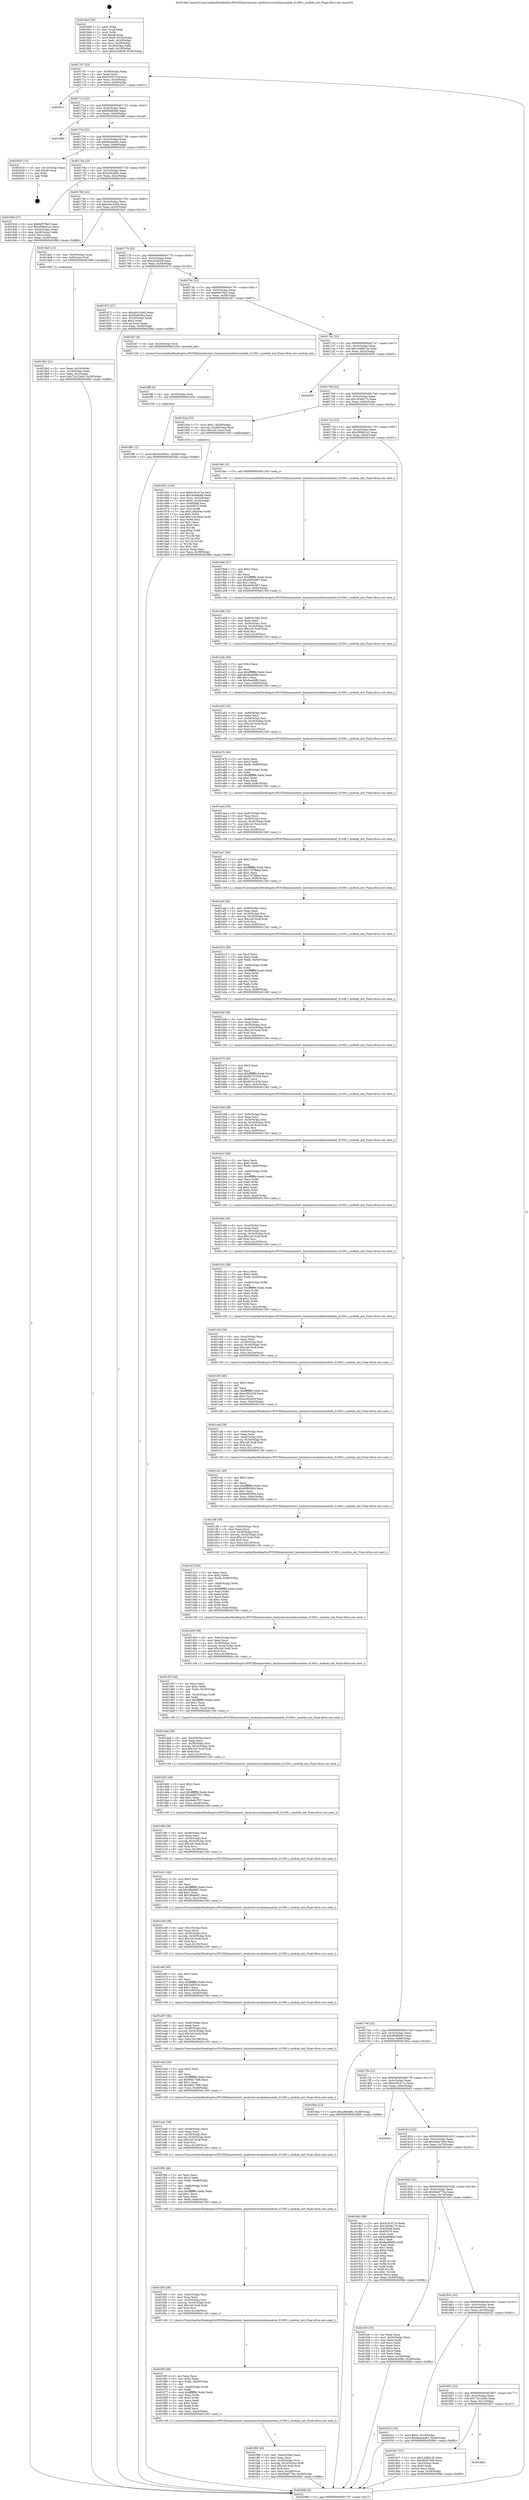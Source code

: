 digraph "0x4016e0" {
  label = "0x4016e0 (/mnt/c/Users/mathe/Desktop/tcc/POCII/binaries/extr_hashcatsrcmodulesmodule_01300.c_module_init_Final-ollvm.out::main(0))"
  labelloc = "t"
  node[shape=record]

  Entry [label="",width=0.3,height=0.3,shape=circle,fillcolor=black,style=filled]
  "0x401707" [label="{
     0x401707 [23]\l
     | [instrs]\l
     &nbsp;&nbsp;0x401707 \<+3\>: mov -0x38(%rbp),%eax\l
     &nbsp;&nbsp;0x40170a \<+2\>: mov %eax,%ecx\l
     &nbsp;&nbsp;0x40170c \<+6\>: sub $0x81651152,%ecx\l
     &nbsp;&nbsp;0x401712 \<+3\>: mov %eax,-0x3c(%rbp)\l
     &nbsp;&nbsp;0x401715 \<+3\>: mov %ecx,-0x40(%rbp)\l
     &nbsp;&nbsp;0x401718 \<+6\>: je 0000000000402011 \<main+0x931\>\l
  }"]
  "0x402011" [label="{
     0x402011\l
  }", style=dashed]
  "0x40171e" [label="{
     0x40171e [22]\l
     | [instrs]\l
     &nbsp;&nbsp;0x40171e \<+5\>: jmp 0000000000401723 \<main+0x43\>\l
     &nbsp;&nbsp;0x401723 \<+3\>: mov -0x3c(%rbp),%eax\l
     &nbsp;&nbsp;0x401726 \<+5\>: sub $0x85e8cfba,%eax\l
     &nbsp;&nbsp;0x40172b \<+3\>: mov %eax,-0x44(%rbp)\l
     &nbsp;&nbsp;0x40172e \<+6\>: je 000000000040188d \<main+0x1ad\>\l
  }"]
  Exit [label="",width=0.3,height=0.3,shape=circle,fillcolor=black,style=filled,peripheries=2]
  "0x40188d" [label="{
     0x40188d\l
  }", style=dashed]
  "0x401734" [label="{
     0x401734 [22]\l
     | [instrs]\l
     &nbsp;&nbsp;0x401734 \<+5\>: jmp 0000000000401739 \<main+0x59\>\l
     &nbsp;&nbsp;0x401739 \<+3\>: mov -0x3c(%rbp),%eax\l
     &nbsp;&nbsp;0x40173c \<+5\>: sub $0x8ebada63,%eax\l
     &nbsp;&nbsp;0x401741 \<+3\>: mov %eax,-0x48(%rbp)\l
     &nbsp;&nbsp;0x401744 \<+6\>: je 0000000000402035 \<main+0x955\>\l
  }"]
  "0x401ff9" [label="{
     0x401ff9 [12]\l
     | [instrs]\l
     &nbsp;&nbsp;0x401ff9 \<+7\>: movl $0x5ee9581c,-0x38(%rbp)\l
     &nbsp;&nbsp;0x402000 \<+5\>: jmp 000000000040206b \<main+0x98b\>\l
  }"]
  "0x402035" [label="{
     0x402035 [13]\l
     | [instrs]\l
     &nbsp;&nbsp;0x402035 \<+3\>: mov -0x14(%rbp),%eax\l
     &nbsp;&nbsp;0x402038 \<+7\>: add $0xe8,%rsp\l
     &nbsp;&nbsp;0x40203f \<+1\>: pop %rbx\l
     &nbsp;&nbsp;0x402040 \<+1\>: pop %rbp\l
     &nbsp;&nbsp;0x402041 \<+1\>: ret\l
  }"]
  "0x40174a" [label="{
     0x40174a [22]\l
     | [instrs]\l
     &nbsp;&nbsp;0x40174a \<+5\>: jmp 000000000040174f \<main+0x6f\>\l
     &nbsp;&nbsp;0x40174f \<+3\>: mov -0x3c(%rbp),%eax\l
     &nbsp;&nbsp;0x401752 \<+5\>: sub $0xa3fcdd9c,%eax\l
     &nbsp;&nbsp;0x401757 \<+3\>: mov %eax,-0x4c(%rbp)\l
     &nbsp;&nbsp;0x40175a \<+6\>: je 00000000004019c6 \<main+0x2e6\>\l
  }"]
  "0x401ff0" [label="{
     0x401ff0 [9]\l
     | [instrs]\l
     &nbsp;&nbsp;0x401ff0 \<+4\>: mov -0x30(%rbp),%rdi\l
     &nbsp;&nbsp;0x401ff4 \<+5\>: call 0000000000401030 \<free@plt\>\l
     | [calls]\l
     &nbsp;&nbsp;0x401030 \{1\} (unknown)\l
  }"]
  "0x4019c6" [label="{
     0x4019c6 [27]\l
     | [instrs]\l
     &nbsp;&nbsp;0x4019c6 \<+5\>: mov $0xfef579a5,%eax\l
     &nbsp;&nbsp;0x4019cb \<+5\>: mov $0x296b61e2,%ecx\l
     &nbsp;&nbsp;0x4019d0 \<+3\>: mov -0x34(%rbp),%edx\l
     &nbsp;&nbsp;0x4019d3 \<+3\>: cmp -0x28(%rbp),%edx\l
     &nbsp;&nbsp;0x4019d6 \<+3\>: cmovl %ecx,%eax\l
     &nbsp;&nbsp;0x4019d9 \<+3\>: mov %eax,-0x38(%rbp)\l
     &nbsp;&nbsp;0x4019dc \<+5\>: jmp 000000000040206b \<main+0x98b\>\l
  }"]
  "0x401760" [label="{
     0x401760 [22]\l
     | [instrs]\l
     &nbsp;&nbsp;0x401760 \<+5\>: jmp 0000000000401765 \<main+0x85\>\l
     &nbsp;&nbsp;0x401765 \<+3\>: mov -0x3c(%rbp),%eax\l
     &nbsp;&nbsp;0x401768 \<+5\>: sub $0xcd41044d,%eax\l
     &nbsp;&nbsp;0x40176d \<+3\>: mov %eax,-0x50(%rbp)\l
     &nbsp;&nbsp;0x401770 \<+6\>: je 00000000004018a5 \<main+0x1c5\>\l
  }"]
  "0x401f99" [label="{
     0x401f99 [45]\l
     | [instrs]\l
     &nbsp;&nbsp;0x401f99 \<+6\>: mov -0xe4(%rbp),%ecx\l
     &nbsp;&nbsp;0x401f9f \<+3\>: imul %eax,%ecx\l
     &nbsp;&nbsp;0x401fa2 \<+4\>: mov -0x30(%rbp),%rsi\l
     &nbsp;&nbsp;0x401fa6 \<+4\>: movslq -0x34(%rbp),%rdi\l
     &nbsp;&nbsp;0x401faa \<+7\>: imul $0x1e0,%rdi,%rdi\l
     &nbsp;&nbsp;0x401fb1 \<+3\>: add %rdi,%rsi\l
     &nbsp;&nbsp;0x401fb4 \<+6\>: mov %ecx,0x1d8(%rsi)\l
     &nbsp;&nbsp;0x401fba \<+7\>: movl $0x59a6774a,-0x38(%rbp)\l
     &nbsp;&nbsp;0x401fc1 \<+5\>: jmp 000000000040206b \<main+0x98b\>\l
  }"]
  "0x4018a5" [label="{
     0x4018a5 [13]\l
     | [instrs]\l
     &nbsp;&nbsp;0x4018a5 \<+4\>: mov -0x20(%rbp),%rax\l
     &nbsp;&nbsp;0x4018a9 \<+4\>: mov 0x8(%rax),%rdi\l
     &nbsp;&nbsp;0x4018ad \<+5\>: call 0000000000401060 \<atoi@plt\>\l
     | [calls]\l
     &nbsp;&nbsp;0x401060 \{1\} (unknown)\l
  }"]
  "0x401776" [label="{
     0x401776 [22]\l
     | [instrs]\l
     &nbsp;&nbsp;0x401776 \<+5\>: jmp 000000000040177b \<main+0x9b\>\l
     &nbsp;&nbsp;0x40177b \<+3\>: mov -0x3c(%rbp),%eax\l
     &nbsp;&nbsp;0x40177e \<+5\>: sub $0xcf1b833f,%eax\l
     &nbsp;&nbsp;0x401783 \<+3\>: mov %eax,-0x54(%rbp)\l
     &nbsp;&nbsp;0x401786 \<+6\>: je 0000000000401872 \<main+0x192\>\l
  }"]
  "0x401f5f" [label="{
     0x401f5f [58]\l
     | [instrs]\l
     &nbsp;&nbsp;0x401f5f \<+2\>: xor %ecx,%ecx\l
     &nbsp;&nbsp;0x401f61 \<+5\>: mov $0x2,%edx\l
     &nbsp;&nbsp;0x401f66 \<+6\>: mov %edx,-0xe0(%rbp)\l
     &nbsp;&nbsp;0x401f6c \<+1\>: cltd\l
     &nbsp;&nbsp;0x401f6d \<+7\>: mov -0xe0(%rbp),%r8d\l
     &nbsp;&nbsp;0x401f74 \<+3\>: idiv %r8d\l
     &nbsp;&nbsp;0x401f77 \<+6\>: imul $0xfffffffe,%edx,%edx\l
     &nbsp;&nbsp;0x401f7d \<+3\>: mov %ecx,%r9d\l
     &nbsp;&nbsp;0x401f80 \<+3\>: sub %edx,%r9d\l
     &nbsp;&nbsp;0x401f83 \<+2\>: mov %ecx,%edx\l
     &nbsp;&nbsp;0x401f85 \<+3\>: sub $0x1,%edx\l
     &nbsp;&nbsp;0x401f88 \<+3\>: add %edx,%r9d\l
     &nbsp;&nbsp;0x401f8b \<+3\>: sub %r9d,%ecx\l
     &nbsp;&nbsp;0x401f8e \<+6\>: mov %ecx,-0xe4(%rbp)\l
     &nbsp;&nbsp;0x401f94 \<+5\>: call 0000000000401160 \<next_i\>\l
     | [calls]\l
     &nbsp;&nbsp;0x401160 \{1\} (/mnt/c/Users/mathe/Desktop/tcc/POCII/binaries/extr_hashcatsrcmodulesmodule_01300.c_module_init_Final-ollvm.out::next_i)\l
  }"]
  "0x401872" [label="{
     0x401872 [27]\l
     | [instrs]\l
     &nbsp;&nbsp;0x401872 \<+5\>: mov $0xcd41044d,%eax\l
     &nbsp;&nbsp;0x401877 \<+5\>: mov $0x85e8cfba,%ecx\l
     &nbsp;&nbsp;0x40187c \<+3\>: mov -0x10(%rbp),%edx\l
     &nbsp;&nbsp;0x40187f \<+3\>: cmp $0x2,%edx\l
     &nbsp;&nbsp;0x401882 \<+3\>: cmovne %ecx,%eax\l
     &nbsp;&nbsp;0x401885 \<+3\>: mov %eax,-0x38(%rbp)\l
     &nbsp;&nbsp;0x401888 \<+5\>: jmp 000000000040206b \<main+0x98b\>\l
  }"]
  "0x40178c" [label="{
     0x40178c [22]\l
     | [instrs]\l
     &nbsp;&nbsp;0x40178c \<+5\>: jmp 0000000000401791 \<main+0xb1\>\l
     &nbsp;&nbsp;0x401791 \<+3\>: mov -0x3c(%rbp),%eax\l
     &nbsp;&nbsp;0x401794 \<+5\>: sub $0xfef579a5,%eax\l
     &nbsp;&nbsp;0x401799 \<+3\>: mov %eax,-0x58(%rbp)\l
     &nbsp;&nbsp;0x40179c \<+6\>: je 0000000000401fe7 \<main+0x907\>\l
  }"]
  "0x40206b" [label="{
     0x40206b [5]\l
     | [instrs]\l
     &nbsp;&nbsp;0x40206b \<+5\>: jmp 0000000000401707 \<main+0x27\>\l
  }"]
  "0x4016e0" [label="{
     0x4016e0 [39]\l
     | [instrs]\l
     &nbsp;&nbsp;0x4016e0 \<+1\>: push %rbp\l
     &nbsp;&nbsp;0x4016e1 \<+3\>: mov %rsp,%rbp\l
     &nbsp;&nbsp;0x4016e4 \<+1\>: push %rbx\l
     &nbsp;&nbsp;0x4016e5 \<+7\>: sub $0xe8,%rsp\l
     &nbsp;&nbsp;0x4016ec \<+7\>: movl $0x0,-0x14(%rbp)\l
     &nbsp;&nbsp;0x4016f3 \<+3\>: mov %edi,-0x18(%rbp)\l
     &nbsp;&nbsp;0x4016f6 \<+4\>: mov %rsi,-0x20(%rbp)\l
     &nbsp;&nbsp;0x4016fa \<+3\>: mov -0x18(%rbp),%edi\l
     &nbsp;&nbsp;0x4016fd \<+3\>: mov %edi,-0x10(%rbp)\l
     &nbsp;&nbsp;0x401700 \<+7\>: movl $0xcf1b833f,-0x38(%rbp)\l
  }"]
  "0x4018b2" [label="{
     0x4018b2 [21]\l
     | [instrs]\l
     &nbsp;&nbsp;0x4018b2 \<+3\>: mov %eax,-0x24(%rbp)\l
     &nbsp;&nbsp;0x4018b5 \<+3\>: mov -0x24(%rbp),%eax\l
     &nbsp;&nbsp;0x4018b8 \<+3\>: mov %eax,-0xc(%rbp)\l
     &nbsp;&nbsp;0x4018bb \<+7\>: movl $0x72412440,-0x38(%rbp)\l
     &nbsp;&nbsp;0x4018c2 \<+5\>: jmp 000000000040206b \<main+0x98b\>\l
  }"]
  "0x401f39" [label="{
     0x401f39 [38]\l
     | [instrs]\l
     &nbsp;&nbsp;0x401f39 \<+6\>: mov -0xdc(%rbp),%ecx\l
     &nbsp;&nbsp;0x401f3f \<+3\>: imul %eax,%ecx\l
     &nbsp;&nbsp;0x401f42 \<+4\>: mov -0x30(%rbp),%rsi\l
     &nbsp;&nbsp;0x401f46 \<+4\>: movslq -0x34(%rbp),%rdi\l
     &nbsp;&nbsp;0x401f4a \<+7\>: imul $0x1e0,%rdi,%rdi\l
     &nbsp;&nbsp;0x401f51 \<+3\>: add %rdi,%rsi\l
     &nbsp;&nbsp;0x401f54 \<+6\>: mov %ecx,0x1d4(%rsi)\l
     &nbsp;&nbsp;0x401f5a \<+5\>: call 0000000000401160 \<next_i\>\l
     | [calls]\l
     &nbsp;&nbsp;0x401160 \{1\} (/mnt/c/Users/mathe/Desktop/tcc/POCII/binaries/extr_hashcatsrcmodulesmodule_01300.c_module_init_Final-ollvm.out::next_i)\l
  }"]
  "0x401fe7" [label="{
     0x401fe7 [9]\l
     | [instrs]\l
     &nbsp;&nbsp;0x401fe7 \<+4\>: mov -0x30(%rbp),%rdi\l
     &nbsp;&nbsp;0x401feb \<+5\>: call 0000000000401240 \<module_init\>\l
     | [calls]\l
     &nbsp;&nbsp;0x401240 \{1\} (/mnt/c/Users/mathe/Desktop/tcc/POCII/binaries/extr_hashcatsrcmodulesmodule_01300.c_module_init_Final-ollvm.out::module_init)\l
  }"]
  "0x4017a2" [label="{
     0x4017a2 [22]\l
     | [instrs]\l
     &nbsp;&nbsp;0x4017a2 \<+5\>: jmp 00000000004017a7 \<main+0xc7\>\l
     &nbsp;&nbsp;0x4017a7 \<+3\>: mov -0x3c(%rbp),%eax\l
     &nbsp;&nbsp;0x4017aa \<+5\>: sub $0x12d88126,%eax\l
     &nbsp;&nbsp;0x4017af \<+3\>: mov %eax,-0x5c(%rbp)\l
     &nbsp;&nbsp;0x4017b2 \<+6\>: je 0000000000402005 \<main+0x925\>\l
  }"]
  "0x401f0b" [label="{
     0x401f0b [46]\l
     | [instrs]\l
     &nbsp;&nbsp;0x401f0b \<+2\>: xor %ecx,%ecx\l
     &nbsp;&nbsp;0x401f0d \<+5\>: mov $0x2,%edx\l
     &nbsp;&nbsp;0x401f12 \<+6\>: mov %edx,-0xd8(%rbp)\l
     &nbsp;&nbsp;0x401f18 \<+1\>: cltd\l
     &nbsp;&nbsp;0x401f19 \<+7\>: mov -0xd8(%rbp),%r8d\l
     &nbsp;&nbsp;0x401f20 \<+3\>: idiv %r8d\l
     &nbsp;&nbsp;0x401f23 \<+6\>: imul $0xfffffffe,%edx,%edx\l
     &nbsp;&nbsp;0x401f29 \<+3\>: sub $0x1,%ecx\l
     &nbsp;&nbsp;0x401f2c \<+2\>: sub %ecx,%edx\l
     &nbsp;&nbsp;0x401f2e \<+6\>: mov %edx,-0xdc(%rbp)\l
     &nbsp;&nbsp;0x401f34 \<+5\>: call 0000000000401160 \<next_i\>\l
     | [calls]\l
     &nbsp;&nbsp;0x401160 \{1\} (/mnt/c/Users/mathe/Desktop/tcc/POCII/binaries/extr_hashcatsrcmodulesmodule_01300.c_module_init_Final-ollvm.out::next_i)\l
  }"]
  "0x402005" [label="{
     0x402005\l
  }", style=dashed]
  "0x4017b8" [label="{
     0x4017b8 [22]\l
     | [instrs]\l
     &nbsp;&nbsp;0x4017b8 \<+5\>: jmp 00000000004017bd \<main+0xdd\>\l
     &nbsp;&nbsp;0x4017bd \<+3\>: mov -0x3c(%rbp),%eax\l
     &nbsp;&nbsp;0x4017c0 \<+5\>: sub $0x183e8174,%eax\l
     &nbsp;&nbsp;0x4017c5 \<+3\>: mov %eax,-0x60(%rbp)\l
     &nbsp;&nbsp;0x4017c8 \<+6\>: je 000000000040193a \<main+0x25a\>\l
  }"]
  "0x401ee5" [label="{
     0x401ee5 [38]\l
     | [instrs]\l
     &nbsp;&nbsp;0x401ee5 \<+6\>: mov -0xd4(%rbp),%ecx\l
     &nbsp;&nbsp;0x401eeb \<+3\>: imul %eax,%ecx\l
     &nbsp;&nbsp;0x401eee \<+4\>: mov -0x30(%rbp),%rsi\l
     &nbsp;&nbsp;0x401ef2 \<+4\>: movslq -0x34(%rbp),%rdi\l
     &nbsp;&nbsp;0x401ef6 \<+7\>: imul $0x1e0,%rdi,%rdi\l
     &nbsp;&nbsp;0x401efd \<+3\>: add %rdi,%rsi\l
     &nbsp;&nbsp;0x401f00 \<+6\>: mov %ecx,0x1d0(%rsi)\l
     &nbsp;&nbsp;0x401f06 \<+5\>: call 0000000000401160 \<next_i\>\l
     | [calls]\l
     &nbsp;&nbsp;0x401160 \{1\} (/mnt/c/Users/mathe/Desktop/tcc/POCII/binaries/extr_hashcatsrcmodulesmodule_01300.c_module_init_Final-ollvm.out::next_i)\l
  }"]
  "0x40193a" [label="{
     0x40193a [23]\l
     | [instrs]\l
     &nbsp;&nbsp;0x40193a \<+7\>: movl $0x1,-0x28(%rbp)\l
     &nbsp;&nbsp;0x401941 \<+4\>: movslq -0x28(%rbp),%rax\l
     &nbsp;&nbsp;0x401945 \<+7\>: imul $0x1e0,%rax,%rdi\l
     &nbsp;&nbsp;0x40194c \<+5\>: call 0000000000401050 \<malloc@plt\>\l
     | [calls]\l
     &nbsp;&nbsp;0x401050 \{1\} (unknown)\l
  }"]
  "0x4017ce" [label="{
     0x4017ce [22]\l
     | [instrs]\l
     &nbsp;&nbsp;0x4017ce \<+5\>: jmp 00000000004017d3 \<main+0xf3\>\l
     &nbsp;&nbsp;0x4017d3 \<+3\>: mov -0x3c(%rbp),%eax\l
     &nbsp;&nbsp;0x4017d6 \<+5\>: sub $0x296b61e2,%eax\l
     &nbsp;&nbsp;0x4017db \<+3\>: mov %eax,-0x64(%rbp)\l
     &nbsp;&nbsp;0x4017de \<+6\>: je 00000000004019e1 \<main+0x301\>\l
  }"]
  "0x401ebd" [label="{
     0x401ebd [40]\l
     | [instrs]\l
     &nbsp;&nbsp;0x401ebd \<+5\>: mov $0x2,%ecx\l
     &nbsp;&nbsp;0x401ec2 \<+1\>: cltd\l
     &nbsp;&nbsp;0x401ec3 \<+2\>: idiv %ecx\l
     &nbsp;&nbsp;0x401ec5 \<+6\>: imul $0xfffffffe,%edx,%ecx\l
     &nbsp;&nbsp;0x401ecb \<+6\>: sub $0x68417bf8,%ecx\l
     &nbsp;&nbsp;0x401ed1 \<+3\>: add $0x1,%ecx\l
     &nbsp;&nbsp;0x401ed4 \<+6\>: add $0x68417bf8,%ecx\l
     &nbsp;&nbsp;0x401eda \<+6\>: mov %ecx,-0xd4(%rbp)\l
     &nbsp;&nbsp;0x401ee0 \<+5\>: call 0000000000401160 \<next_i\>\l
     | [calls]\l
     &nbsp;&nbsp;0x401160 \{1\} (/mnt/c/Users/mathe/Desktop/tcc/POCII/binaries/extr_hashcatsrcmodulesmodule_01300.c_module_init_Final-ollvm.out::next_i)\l
  }"]
  "0x4019e1" [label="{
     0x4019e1 [5]\l
     | [instrs]\l
     &nbsp;&nbsp;0x4019e1 \<+5\>: call 0000000000401160 \<next_i\>\l
     | [calls]\l
     &nbsp;&nbsp;0x401160 \{1\} (/mnt/c/Users/mathe/Desktop/tcc/POCII/binaries/extr_hashcatsrcmodulesmodule_01300.c_module_init_Final-ollvm.out::next_i)\l
  }"]
  "0x4017e4" [label="{
     0x4017e4 [22]\l
     | [instrs]\l
     &nbsp;&nbsp;0x4017e4 \<+5\>: jmp 00000000004017e9 \<main+0x109\>\l
     &nbsp;&nbsp;0x4017e9 \<+3\>: mov -0x3c(%rbp),%eax\l
     &nbsp;&nbsp;0x4017ec \<+5\>: sub $0x3bf48b60,%eax\l
     &nbsp;&nbsp;0x4017f1 \<+3\>: mov %eax,-0x68(%rbp)\l
     &nbsp;&nbsp;0x4017f4 \<+6\>: je 00000000004019ba \<main+0x2da\>\l
  }"]
  "0x401e97" [label="{
     0x401e97 [38]\l
     | [instrs]\l
     &nbsp;&nbsp;0x401e97 \<+6\>: mov -0xd0(%rbp),%ecx\l
     &nbsp;&nbsp;0x401e9d \<+3\>: imul %eax,%ecx\l
     &nbsp;&nbsp;0x401ea0 \<+4\>: mov -0x30(%rbp),%rsi\l
     &nbsp;&nbsp;0x401ea4 \<+4\>: movslq -0x34(%rbp),%rdi\l
     &nbsp;&nbsp;0x401ea8 \<+7\>: imul $0x1e0,%rdi,%rdi\l
     &nbsp;&nbsp;0x401eaf \<+3\>: add %rdi,%rsi\l
     &nbsp;&nbsp;0x401eb2 \<+6\>: mov %ecx,0x198(%rsi)\l
     &nbsp;&nbsp;0x401eb8 \<+5\>: call 0000000000401160 \<next_i\>\l
     | [calls]\l
     &nbsp;&nbsp;0x401160 \{1\} (/mnt/c/Users/mathe/Desktop/tcc/POCII/binaries/extr_hashcatsrcmodulesmodule_01300.c_module_init_Final-ollvm.out::next_i)\l
  }"]
  "0x4019ba" [label="{
     0x4019ba [12]\l
     | [instrs]\l
     &nbsp;&nbsp;0x4019ba \<+7\>: movl $0xa3fcdd9c,-0x38(%rbp)\l
     &nbsp;&nbsp;0x4019c1 \<+5\>: jmp 000000000040206b \<main+0x98b\>\l
  }"]
  "0x4017fa" [label="{
     0x4017fa [22]\l
     | [instrs]\l
     &nbsp;&nbsp;0x4017fa \<+5\>: jmp 00000000004017ff \<main+0x11f\>\l
     &nbsp;&nbsp;0x4017ff \<+3\>: mov -0x3c(%rbp),%eax\l
     &nbsp;&nbsp;0x401802 \<+5\>: sub $0x4181471e,%eax\l
     &nbsp;&nbsp;0x401807 \<+3\>: mov %eax,-0x6c(%rbp)\l
     &nbsp;&nbsp;0x40180a \<+6\>: je 0000000000402042 \<main+0x962\>\l
  }"]
  "0x401e6f" [label="{
     0x401e6f [40]\l
     | [instrs]\l
     &nbsp;&nbsp;0x401e6f \<+5\>: mov $0x2,%ecx\l
     &nbsp;&nbsp;0x401e74 \<+1\>: cltd\l
     &nbsp;&nbsp;0x401e75 \<+2\>: idiv %ecx\l
     &nbsp;&nbsp;0x401e77 \<+6\>: imul $0xfffffffe,%edx,%ecx\l
     &nbsp;&nbsp;0x401e7d \<+6\>: add $0x3a5f3c3c,%ecx\l
     &nbsp;&nbsp;0x401e83 \<+3\>: add $0x1,%ecx\l
     &nbsp;&nbsp;0x401e86 \<+6\>: sub $0x3a5f3c3c,%ecx\l
     &nbsp;&nbsp;0x401e8c \<+6\>: mov %ecx,-0xd0(%rbp)\l
     &nbsp;&nbsp;0x401e92 \<+5\>: call 0000000000401160 \<next_i\>\l
     | [calls]\l
     &nbsp;&nbsp;0x401160 \{1\} (/mnt/c/Users/mathe/Desktop/tcc/POCII/binaries/extr_hashcatsrcmodulesmodule_01300.c_module_init_Final-ollvm.out::next_i)\l
  }"]
  "0x402042" [label="{
     0x402042\l
  }", style=dashed]
  "0x401810" [label="{
     0x401810 [22]\l
     | [instrs]\l
     &nbsp;&nbsp;0x401810 \<+5\>: jmp 0000000000401815 \<main+0x135\>\l
     &nbsp;&nbsp;0x401815 \<+3\>: mov -0x3c(%rbp),%eax\l
     &nbsp;&nbsp;0x401818 \<+5\>: sub $0x46d47485,%eax\l
     &nbsp;&nbsp;0x40181d \<+3\>: mov %eax,-0x70(%rbp)\l
     &nbsp;&nbsp;0x401820 \<+6\>: je 00000000004018e2 \<main+0x202\>\l
  }"]
  "0x401e49" [label="{
     0x401e49 [38]\l
     | [instrs]\l
     &nbsp;&nbsp;0x401e49 \<+6\>: mov -0xcc(%rbp),%ecx\l
     &nbsp;&nbsp;0x401e4f \<+3\>: imul %eax,%ecx\l
     &nbsp;&nbsp;0x401e52 \<+4\>: mov -0x30(%rbp),%rsi\l
     &nbsp;&nbsp;0x401e56 \<+4\>: movslq -0x34(%rbp),%rdi\l
     &nbsp;&nbsp;0x401e5a \<+7\>: imul $0x1e0,%rdi,%rdi\l
     &nbsp;&nbsp;0x401e61 \<+3\>: add %rdi,%rsi\l
     &nbsp;&nbsp;0x401e64 \<+6\>: mov %ecx,0x194(%rsi)\l
     &nbsp;&nbsp;0x401e6a \<+5\>: call 0000000000401160 \<next_i\>\l
     | [calls]\l
     &nbsp;&nbsp;0x401160 \{1\} (/mnt/c/Users/mathe/Desktop/tcc/POCII/binaries/extr_hashcatsrcmodulesmodule_01300.c_module_init_Final-ollvm.out::next_i)\l
  }"]
  "0x4018e2" [label="{
     0x4018e2 [88]\l
     | [instrs]\l
     &nbsp;&nbsp;0x4018e2 \<+5\>: mov $0x4181471e,%eax\l
     &nbsp;&nbsp;0x4018e7 \<+5\>: mov $0x183e8174,%ecx\l
     &nbsp;&nbsp;0x4018ec \<+7\>: mov 0x4050a8,%edx\l
     &nbsp;&nbsp;0x4018f3 \<+7\>: mov 0x405070,%esi\l
     &nbsp;&nbsp;0x4018fa \<+2\>: mov %edx,%edi\l
     &nbsp;&nbsp;0x4018fc \<+6\>: sub $0x9adfd864,%edi\l
     &nbsp;&nbsp;0x401902 \<+3\>: sub $0x1,%edi\l
     &nbsp;&nbsp;0x401905 \<+6\>: add $0x9adfd864,%edi\l
     &nbsp;&nbsp;0x40190b \<+3\>: imul %edi,%edx\l
     &nbsp;&nbsp;0x40190e \<+3\>: and $0x1,%edx\l
     &nbsp;&nbsp;0x401911 \<+3\>: cmp $0x0,%edx\l
     &nbsp;&nbsp;0x401914 \<+4\>: sete %r8b\l
     &nbsp;&nbsp;0x401918 \<+3\>: cmp $0xa,%esi\l
     &nbsp;&nbsp;0x40191b \<+4\>: setl %r9b\l
     &nbsp;&nbsp;0x40191f \<+3\>: mov %r8b,%r10b\l
     &nbsp;&nbsp;0x401922 \<+3\>: and %r9b,%r10b\l
     &nbsp;&nbsp;0x401925 \<+3\>: xor %r9b,%r8b\l
     &nbsp;&nbsp;0x401928 \<+3\>: or %r8b,%r10b\l
     &nbsp;&nbsp;0x40192b \<+4\>: test $0x1,%r10b\l
     &nbsp;&nbsp;0x40192f \<+3\>: cmovne %ecx,%eax\l
     &nbsp;&nbsp;0x401932 \<+3\>: mov %eax,-0x38(%rbp)\l
     &nbsp;&nbsp;0x401935 \<+5\>: jmp 000000000040206b \<main+0x98b\>\l
  }"]
  "0x401826" [label="{
     0x401826 [22]\l
     | [instrs]\l
     &nbsp;&nbsp;0x401826 \<+5\>: jmp 000000000040182b \<main+0x14b\>\l
     &nbsp;&nbsp;0x40182b \<+3\>: mov -0x3c(%rbp),%eax\l
     &nbsp;&nbsp;0x40182e \<+5\>: sub $0x59a6774a,%eax\l
     &nbsp;&nbsp;0x401833 \<+3\>: mov %eax,-0x74(%rbp)\l
     &nbsp;&nbsp;0x401836 \<+6\>: je 0000000000401fc6 \<main+0x8e6\>\l
  }"]
  "0x401e21" [label="{
     0x401e21 [40]\l
     | [instrs]\l
     &nbsp;&nbsp;0x401e21 \<+5\>: mov $0x2,%ecx\l
     &nbsp;&nbsp;0x401e26 \<+1\>: cltd\l
     &nbsp;&nbsp;0x401e27 \<+2\>: idiv %ecx\l
     &nbsp;&nbsp;0x401e29 \<+6\>: imul $0xfffffffe,%edx,%ecx\l
     &nbsp;&nbsp;0x401e2f \<+6\>: sub $0x2fbddbf7,%ecx\l
     &nbsp;&nbsp;0x401e35 \<+3\>: add $0x1,%ecx\l
     &nbsp;&nbsp;0x401e38 \<+6\>: add $0x2fbddbf7,%ecx\l
     &nbsp;&nbsp;0x401e3e \<+6\>: mov %ecx,-0xcc(%rbp)\l
     &nbsp;&nbsp;0x401e44 \<+5\>: call 0000000000401160 \<next_i\>\l
     | [calls]\l
     &nbsp;&nbsp;0x401160 \{1\} (/mnt/c/Users/mathe/Desktop/tcc/POCII/binaries/extr_hashcatsrcmodulesmodule_01300.c_module_init_Final-ollvm.out::next_i)\l
  }"]
  "0x401fc6" [label="{
     0x401fc6 [33]\l
     | [instrs]\l
     &nbsp;&nbsp;0x401fc6 \<+2\>: xor %eax,%eax\l
     &nbsp;&nbsp;0x401fc8 \<+3\>: mov -0x34(%rbp),%ecx\l
     &nbsp;&nbsp;0x401fcb \<+2\>: mov %eax,%edx\l
     &nbsp;&nbsp;0x401fcd \<+2\>: sub %ecx,%edx\l
     &nbsp;&nbsp;0x401fcf \<+2\>: mov %eax,%ecx\l
     &nbsp;&nbsp;0x401fd1 \<+3\>: sub $0x1,%ecx\l
     &nbsp;&nbsp;0x401fd4 \<+2\>: add %ecx,%edx\l
     &nbsp;&nbsp;0x401fd6 \<+2\>: sub %edx,%eax\l
     &nbsp;&nbsp;0x401fd8 \<+3\>: mov %eax,-0x34(%rbp)\l
     &nbsp;&nbsp;0x401fdb \<+7\>: movl $0xa3fcdd9c,-0x38(%rbp)\l
     &nbsp;&nbsp;0x401fe2 \<+5\>: jmp 000000000040206b \<main+0x98b\>\l
  }"]
  "0x40183c" [label="{
     0x40183c [22]\l
     | [instrs]\l
     &nbsp;&nbsp;0x40183c \<+5\>: jmp 0000000000401841 \<main+0x161\>\l
     &nbsp;&nbsp;0x401841 \<+3\>: mov -0x3c(%rbp),%eax\l
     &nbsp;&nbsp;0x401844 \<+5\>: sub $0x5ee9581c,%eax\l
     &nbsp;&nbsp;0x401849 \<+3\>: mov %eax,-0x78(%rbp)\l
     &nbsp;&nbsp;0x40184c \<+6\>: je 0000000000402022 \<main+0x942\>\l
  }"]
  "0x401dfb" [label="{
     0x401dfb [38]\l
     | [instrs]\l
     &nbsp;&nbsp;0x401dfb \<+6\>: mov -0xc8(%rbp),%ecx\l
     &nbsp;&nbsp;0x401e01 \<+3\>: imul %eax,%ecx\l
     &nbsp;&nbsp;0x401e04 \<+4\>: mov -0x30(%rbp),%rsi\l
     &nbsp;&nbsp;0x401e08 \<+4\>: movslq -0x34(%rbp),%rdi\l
     &nbsp;&nbsp;0x401e0c \<+7\>: imul $0x1e0,%rdi,%rdi\l
     &nbsp;&nbsp;0x401e13 \<+3\>: add %rdi,%rsi\l
     &nbsp;&nbsp;0x401e16 \<+6\>: mov %ecx,0x190(%rsi)\l
     &nbsp;&nbsp;0x401e1c \<+5\>: call 0000000000401160 \<next_i\>\l
     | [calls]\l
     &nbsp;&nbsp;0x401160 \{1\} (/mnt/c/Users/mathe/Desktop/tcc/POCII/binaries/extr_hashcatsrcmodulesmodule_01300.c_module_init_Final-ollvm.out::next_i)\l
  }"]
  "0x402022" [label="{
     0x402022 [19]\l
     | [instrs]\l
     &nbsp;&nbsp;0x402022 \<+7\>: movl $0x0,-0x14(%rbp)\l
     &nbsp;&nbsp;0x402029 \<+7\>: movl $0x8ebada63,-0x38(%rbp)\l
     &nbsp;&nbsp;0x402030 \<+5\>: jmp 000000000040206b \<main+0x98b\>\l
  }"]
  "0x401852" [label="{
     0x401852 [22]\l
     | [instrs]\l
     &nbsp;&nbsp;0x401852 \<+5\>: jmp 0000000000401857 \<main+0x177\>\l
     &nbsp;&nbsp;0x401857 \<+3\>: mov -0x3c(%rbp),%eax\l
     &nbsp;&nbsp;0x40185a \<+5\>: sub $0x72412440,%eax\l
     &nbsp;&nbsp;0x40185f \<+3\>: mov %eax,-0x7c(%rbp)\l
     &nbsp;&nbsp;0x401862 \<+6\>: je 00000000004018c7 \<main+0x1e7\>\l
  }"]
  "0x401dd3" [label="{
     0x401dd3 [40]\l
     | [instrs]\l
     &nbsp;&nbsp;0x401dd3 \<+5\>: mov $0x2,%ecx\l
     &nbsp;&nbsp;0x401dd8 \<+1\>: cltd\l
     &nbsp;&nbsp;0x401dd9 \<+2\>: idiv %ecx\l
     &nbsp;&nbsp;0x401ddb \<+6\>: imul $0xfffffffe,%edx,%ecx\l
     &nbsp;&nbsp;0x401de1 \<+6\>: sub $0xda9c3767,%ecx\l
     &nbsp;&nbsp;0x401de7 \<+3\>: add $0x1,%ecx\l
     &nbsp;&nbsp;0x401dea \<+6\>: add $0xda9c3767,%ecx\l
     &nbsp;&nbsp;0x401df0 \<+6\>: mov %ecx,-0xc8(%rbp)\l
     &nbsp;&nbsp;0x401df6 \<+5\>: call 0000000000401160 \<next_i\>\l
     | [calls]\l
     &nbsp;&nbsp;0x401160 \{1\} (/mnt/c/Users/mathe/Desktop/tcc/POCII/binaries/extr_hashcatsrcmodulesmodule_01300.c_module_init_Final-ollvm.out::next_i)\l
  }"]
  "0x4018c7" [label="{
     0x4018c7 [27]\l
     | [instrs]\l
     &nbsp;&nbsp;0x4018c7 \<+5\>: mov $0x12d88126,%eax\l
     &nbsp;&nbsp;0x4018cc \<+5\>: mov $0x46d47485,%ecx\l
     &nbsp;&nbsp;0x4018d1 \<+3\>: mov -0xc(%rbp),%edx\l
     &nbsp;&nbsp;0x4018d4 \<+3\>: cmp $0x0,%edx\l
     &nbsp;&nbsp;0x4018d7 \<+3\>: cmove %ecx,%eax\l
     &nbsp;&nbsp;0x4018da \<+3\>: mov %eax,-0x38(%rbp)\l
     &nbsp;&nbsp;0x4018dd \<+5\>: jmp 000000000040206b \<main+0x98b\>\l
  }"]
  "0x401868" [label="{
     0x401868\l
  }", style=dashed]
  "0x401951" [label="{
     0x401951 [105]\l
     | [instrs]\l
     &nbsp;&nbsp;0x401951 \<+5\>: mov $0x4181471e,%ecx\l
     &nbsp;&nbsp;0x401956 \<+5\>: mov $0x3bf48b60,%edx\l
     &nbsp;&nbsp;0x40195b \<+4\>: mov %rax,-0x30(%rbp)\l
     &nbsp;&nbsp;0x40195f \<+7\>: movl $0x0,-0x34(%rbp)\l
     &nbsp;&nbsp;0x401966 \<+7\>: mov 0x4050a8,%esi\l
     &nbsp;&nbsp;0x40196d \<+8\>: mov 0x405070,%r8d\l
     &nbsp;&nbsp;0x401975 \<+3\>: mov %esi,%r9d\l
     &nbsp;&nbsp;0x401978 \<+7\>: sub $0x119a344e,%r9d\l
     &nbsp;&nbsp;0x40197f \<+4\>: sub $0x1,%r9d\l
     &nbsp;&nbsp;0x401983 \<+7\>: add $0x119a344e,%r9d\l
     &nbsp;&nbsp;0x40198a \<+4\>: imul %r9d,%esi\l
     &nbsp;&nbsp;0x40198e \<+3\>: and $0x1,%esi\l
     &nbsp;&nbsp;0x401991 \<+3\>: cmp $0x0,%esi\l
     &nbsp;&nbsp;0x401994 \<+4\>: sete %r10b\l
     &nbsp;&nbsp;0x401998 \<+4\>: cmp $0xa,%r8d\l
     &nbsp;&nbsp;0x40199c \<+4\>: setl %r11b\l
     &nbsp;&nbsp;0x4019a0 \<+3\>: mov %r10b,%bl\l
     &nbsp;&nbsp;0x4019a3 \<+3\>: and %r11b,%bl\l
     &nbsp;&nbsp;0x4019a6 \<+3\>: xor %r11b,%r10b\l
     &nbsp;&nbsp;0x4019a9 \<+3\>: or %r10b,%bl\l
     &nbsp;&nbsp;0x4019ac \<+3\>: test $0x1,%bl\l
     &nbsp;&nbsp;0x4019af \<+3\>: cmovne %edx,%ecx\l
     &nbsp;&nbsp;0x4019b2 \<+3\>: mov %ecx,-0x38(%rbp)\l
     &nbsp;&nbsp;0x4019b5 \<+5\>: jmp 000000000040206b \<main+0x98b\>\l
  }"]
  "0x4019e6" [label="{
     0x4019e6 [37]\l
     | [instrs]\l
     &nbsp;&nbsp;0x4019e6 \<+5\>: mov $0x2,%ecx\l
     &nbsp;&nbsp;0x4019eb \<+1\>: cltd\l
     &nbsp;&nbsp;0x4019ec \<+2\>: idiv %ecx\l
     &nbsp;&nbsp;0x4019ee \<+6\>: imul $0xfffffffe,%edx,%ecx\l
     &nbsp;&nbsp;0x4019f4 \<+6\>: sub $0xe640c967,%ecx\l
     &nbsp;&nbsp;0x4019fa \<+3\>: add $0x1,%ecx\l
     &nbsp;&nbsp;0x4019fd \<+6\>: add $0xe640c967,%ecx\l
     &nbsp;&nbsp;0x401a03 \<+3\>: mov %ecx,-0x80(%rbp)\l
     &nbsp;&nbsp;0x401a06 \<+5\>: call 0000000000401160 \<next_i\>\l
     | [calls]\l
     &nbsp;&nbsp;0x401160 \{1\} (/mnt/c/Users/mathe/Desktop/tcc/POCII/binaries/extr_hashcatsrcmodulesmodule_01300.c_module_init_Final-ollvm.out::next_i)\l
  }"]
  "0x401a0b" [label="{
     0x401a0b [32]\l
     | [instrs]\l
     &nbsp;&nbsp;0x401a0b \<+3\>: mov -0x80(%rbp),%ecx\l
     &nbsp;&nbsp;0x401a0e \<+3\>: imul %eax,%ecx\l
     &nbsp;&nbsp;0x401a11 \<+4\>: mov -0x30(%rbp),%rsi\l
     &nbsp;&nbsp;0x401a15 \<+4\>: movslq -0x34(%rbp),%rdi\l
     &nbsp;&nbsp;0x401a19 \<+7\>: imul $0x1e0,%rdi,%rdi\l
     &nbsp;&nbsp;0x401a20 \<+3\>: add %rdi,%rsi\l
     &nbsp;&nbsp;0x401a23 \<+3\>: mov %ecx,0x18(%rsi)\l
     &nbsp;&nbsp;0x401a26 \<+5\>: call 0000000000401160 \<next_i\>\l
     | [calls]\l
     &nbsp;&nbsp;0x401160 \{1\} (/mnt/c/Users/mathe/Desktop/tcc/POCII/binaries/extr_hashcatsrcmodulesmodule_01300.c_module_init_Final-ollvm.out::next_i)\l
  }"]
  "0x401a2b" [label="{
     0x401a2b [40]\l
     | [instrs]\l
     &nbsp;&nbsp;0x401a2b \<+5\>: mov $0x2,%ecx\l
     &nbsp;&nbsp;0x401a30 \<+1\>: cltd\l
     &nbsp;&nbsp;0x401a31 \<+2\>: idiv %ecx\l
     &nbsp;&nbsp;0x401a33 \<+6\>: imul $0xfffffffe,%edx,%ecx\l
     &nbsp;&nbsp;0x401a39 \<+6\>: add $0x8aa66ffc,%ecx\l
     &nbsp;&nbsp;0x401a3f \<+3\>: add $0x1,%ecx\l
     &nbsp;&nbsp;0x401a42 \<+6\>: sub $0x8aa66ffc,%ecx\l
     &nbsp;&nbsp;0x401a48 \<+6\>: mov %ecx,-0x84(%rbp)\l
     &nbsp;&nbsp;0x401a4e \<+5\>: call 0000000000401160 \<next_i\>\l
     | [calls]\l
     &nbsp;&nbsp;0x401160 \{1\} (/mnt/c/Users/mathe/Desktop/tcc/POCII/binaries/extr_hashcatsrcmodulesmodule_01300.c_module_init_Final-ollvm.out::next_i)\l
  }"]
  "0x401a53" [label="{
     0x401a53 [35]\l
     | [instrs]\l
     &nbsp;&nbsp;0x401a53 \<+6\>: mov -0x84(%rbp),%ecx\l
     &nbsp;&nbsp;0x401a59 \<+3\>: imul %eax,%ecx\l
     &nbsp;&nbsp;0x401a5c \<+4\>: mov -0x30(%rbp),%rsi\l
     &nbsp;&nbsp;0x401a60 \<+4\>: movslq -0x34(%rbp),%rdi\l
     &nbsp;&nbsp;0x401a64 \<+7\>: imul $0x1e0,%rdi,%rdi\l
     &nbsp;&nbsp;0x401a6b \<+3\>: add %rdi,%rsi\l
     &nbsp;&nbsp;0x401a6e \<+3\>: mov %ecx,0x1c(%rsi)\l
     &nbsp;&nbsp;0x401a71 \<+5\>: call 0000000000401160 \<next_i\>\l
     | [calls]\l
     &nbsp;&nbsp;0x401160 \{1\} (/mnt/c/Users/mathe/Desktop/tcc/POCII/binaries/extr_hashcatsrcmodulesmodule_01300.c_module_init_Final-ollvm.out::next_i)\l
  }"]
  "0x401a76" [label="{
     0x401a76 [46]\l
     | [instrs]\l
     &nbsp;&nbsp;0x401a76 \<+2\>: xor %ecx,%ecx\l
     &nbsp;&nbsp;0x401a78 \<+5\>: mov $0x2,%edx\l
     &nbsp;&nbsp;0x401a7d \<+6\>: mov %edx,-0x88(%rbp)\l
     &nbsp;&nbsp;0x401a83 \<+1\>: cltd\l
     &nbsp;&nbsp;0x401a84 \<+7\>: mov -0x88(%rbp),%r8d\l
     &nbsp;&nbsp;0x401a8b \<+3\>: idiv %r8d\l
     &nbsp;&nbsp;0x401a8e \<+6\>: imul $0xfffffffe,%edx,%edx\l
     &nbsp;&nbsp;0x401a94 \<+3\>: sub $0x1,%ecx\l
     &nbsp;&nbsp;0x401a97 \<+2\>: sub %ecx,%edx\l
     &nbsp;&nbsp;0x401a99 \<+6\>: mov %edx,-0x8c(%rbp)\l
     &nbsp;&nbsp;0x401a9f \<+5\>: call 0000000000401160 \<next_i\>\l
     | [calls]\l
     &nbsp;&nbsp;0x401160 \{1\} (/mnt/c/Users/mathe/Desktop/tcc/POCII/binaries/extr_hashcatsrcmodulesmodule_01300.c_module_init_Final-ollvm.out::next_i)\l
  }"]
  "0x401aa4" [label="{
     0x401aa4 [35]\l
     | [instrs]\l
     &nbsp;&nbsp;0x401aa4 \<+6\>: mov -0x8c(%rbp),%ecx\l
     &nbsp;&nbsp;0x401aaa \<+3\>: imul %eax,%ecx\l
     &nbsp;&nbsp;0x401aad \<+4\>: mov -0x30(%rbp),%rsi\l
     &nbsp;&nbsp;0x401ab1 \<+4\>: movslq -0x34(%rbp),%rdi\l
     &nbsp;&nbsp;0x401ab5 \<+7\>: imul $0x1e0,%rdi,%rdi\l
     &nbsp;&nbsp;0x401abc \<+3\>: add %rdi,%rsi\l
     &nbsp;&nbsp;0x401abf \<+3\>: mov %ecx,0x28(%rsi)\l
     &nbsp;&nbsp;0x401ac2 \<+5\>: call 0000000000401160 \<next_i\>\l
     | [calls]\l
     &nbsp;&nbsp;0x401160 \{1\} (/mnt/c/Users/mathe/Desktop/tcc/POCII/binaries/extr_hashcatsrcmodulesmodule_01300.c_module_init_Final-ollvm.out::next_i)\l
  }"]
  "0x401ac7" [label="{
     0x401ac7 [40]\l
     | [instrs]\l
     &nbsp;&nbsp;0x401ac7 \<+5\>: mov $0x2,%ecx\l
     &nbsp;&nbsp;0x401acc \<+1\>: cltd\l
     &nbsp;&nbsp;0x401acd \<+2\>: idiv %ecx\l
     &nbsp;&nbsp;0x401acf \<+6\>: imul $0xfffffffe,%edx,%ecx\l
     &nbsp;&nbsp;0x401ad5 \<+6\>: add $0x170788ea,%ecx\l
     &nbsp;&nbsp;0x401adb \<+3\>: add $0x1,%ecx\l
     &nbsp;&nbsp;0x401ade \<+6\>: sub $0x170788ea,%ecx\l
     &nbsp;&nbsp;0x401ae4 \<+6\>: mov %ecx,-0x90(%rbp)\l
     &nbsp;&nbsp;0x401aea \<+5\>: call 0000000000401160 \<next_i\>\l
     | [calls]\l
     &nbsp;&nbsp;0x401160 \{1\} (/mnt/c/Users/mathe/Desktop/tcc/POCII/binaries/extr_hashcatsrcmodulesmodule_01300.c_module_init_Final-ollvm.out::next_i)\l
  }"]
  "0x401aef" [label="{
     0x401aef [38]\l
     | [instrs]\l
     &nbsp;&nbsp;0x401aef \<+6\>: mov -0x90(%rbp),%ecx\l
     &nbsp;&nbsp;0x401af5 \<+3\>: imul %eax,%ecx\l
     &nbsp;&nbsp;0x401af8 \<+4\>: mov -0x30(%rbp),%rsi\l
     &nbsp;&nbsp;0x401afc \<+4\>: movslq -0x34(%rbp),%rdi\l
     &nbsp;&nbsp;0x401b00 \<+7\>: imul $0x1e0,%rdi,%rdi\l
     &nbsp;&nbsp;0x401b07 \<+3\>: add %rdi,%rsi\l
     &nbsp;&nbsp;0x401b0a \<+6\>: mov %ecx,0x80(%rsi)\l
     &nbsp;&nbsp;0x401b10 \<+5\>: call 0000000000401160 \<next_i\>\l
     | [calls]\l
     &nbsp;&nbsp;0x401160 \{1\} (/mnt/c/Users/mathe/Desktop/tcc/POCII/binaries/extr_hashcatsrcmodulesmodule_01300.c_module_init_Final-ollvm.out::next_i)\l
  }"]
  "0x401b15" [label="{
     0x401b15 [58]\l
     | [instrs]\l
     &nbsp;&nbsp;0x401b15 \<+2\>: xor %ecx,%ecx\l
     &nbsp;&nbsp;0x401b17 \<+5\>: mov $0x2,%edx\l
     &nbsp;&nbsp;0x401b1c \<+6\>: mov %edx,-0x94(%rbp)\l
     &nbsp;&nbsp;0x401b22 \<+1\>: cltd\l
     &nbsp;&nbsp;0x401b23 \<+7\>: mov -0x94(%rbp),%r8d\l
     &nbsp;&nbsp;0x401b2a \<+3\>: idiv %r8d\l
     &nbsp;&nbsp;0x401b2d \<+6\>: imul $0xfffffffe,%edx,%edx\l
     &nbsp;&nbsp;0x401b33 \<+3\>: mov %ecx,%r9d\l
     &nbsp;&nbsp;0x401b36 \<+3\>: sub %edx,%r9d\l
     &nbsp;&nbsp;0x401b39 \<+2\>: mov %ecx,%edx\l
     &nbsp;&nbsp;0x401b3b \<+3\>: sub $0x1,%edx\l
     &nbsp;&nbsp;0x401b3e \<+3\>: add %edx,%r9d\l
     &nbsp;&nbsp;0x401b41 \<+3\>: sub %r9d,%ecx\l
     &nbsp;&nbsp;0x401b44 \<+6\>: mov %ecx,-0x98(%rbp)\l
     &nbsp;&nbsp;0x401b4a \<+5\>: call 0000000000401160 \<next_i\>\l
     | [calls]\l
     &nbsp;&nbsp;0x401160 \{1\} (/mnt/c/Users/mathe/Desktop/tcc/POCII/binaries/extr_hashcatsrcmodulesmodule_01300.c_module_init_Final-ollvm.out::next_i)\l
  }"]
  "0x401b4f" [label="{
     0x401b4f [38]\l
     | [instrs]\l
     &nbsp;&nbsp;0x401b4f \<+6\>: mov -0x98(%rbp),%ecx\l
     &nbsp;&nbsp;0x401b55 \<+3\>: imul %eax,%ecx\l
     &nbsp;&nbsp;0x401b58 \<+4\>: mov -0x30(%rbp),%rsi\l
     &nbsp;&nbsp;0x401b5c \<+4\>: movslq -0x34(%rbp),%rdi\l
     &nbsp;&nbsp;0x401b60 \<+7\>: imul $0x1e0,%rdi,%rdi\l
     &nbsp;&nbsp;0x401b67 \<+3\>: add %rdi,%rsi\l
     &nbsp;&nbsp;0x401b6a \<+6\>: mov %ecx,0x84(%rsi)\l
     &nbsp;&nbsp;0x401b70 \<+5\>: call 0000000000401160 \<next_i\>\l
     | [calls]\l
     &nbsp;&nbsp;0x401160 \{1\} (/mnt/c/Users/mathe/Desktop/tcc/POCII/binaries/extr_hashcatsrcmodulesmodule_01300.c_module_init_Final-ollvm.out::next_i)\l
  }"]
  "0x401b75" [label="{
     0x401b75 [40]\l
     | [instrs]\l
     &nbsp;&nbsp;0x401b75 \<+5\>: mov $0x2,%ecx\l
     &nbsp;&nbsp;0x401b7a \<+1\>: cltd\l
     &nbsp;&nbsp;0x401b7b \<+2\>: idiv %ecx\l
     &nbsp;&nbsp;0x401b7d \<+6\>: imul $0xfffffffe,%edx,%ecx\l
     &nbsp;&nbsp;0x401b83 \<+6\>: add $0x6b741938,%ecx\l
     &nbsp;&nbsp;0x401b89 \<+3\>: add $0x1,%ecx\l
     &nbsp;&nbsp;0x401b8c \<+6\>: sub $0x6b741938,%ecx\l
     &nbsp;&nbsp;0x401b92 \<+6\>: mov %ecx,-0x9c(%rbp)\l
     &nbsp;&nbsp;0x401b98 \<+5\>: call 0000000000401160 \<next_i\>\l
     | [calls]\l
     &nbsp;&nbsp;0x401160 \{1\} (/mnt/c/Users/mathe/Desktop/tcc/POCII/binaries/extr_hashcatsrcmodulesmodule_01300.c_module_init_Final-ollvm.out::next_i)\l
  }"]
  "0x401b9d" [label="{
     0x401b9d [38]\l
     | [instrs]\l
     &nbsp;&nbsp;0x401b9d \<+6\>: mov -0x9c(%rbp),%ecx\l
     &nbsp;&nbsp;0x401ba3 \<+3\>: imul %eax,%ecx\l
     &nbsp;&nbsp;0x401ba6 \<+4\>: mov -0x30(%rbp),%rsi\l
     &nbsp;&nbsp;0x401baa \<+4\>: movslq -0x34(%rbp),%rdi\l
     &nbsp;&nbsp;0x401bae \<+7\>: imul $0x1e0,%rdi,%rdi\l
     &nbsp;&nbsp;0x401bb5 \<+3\>: add %rdi,%rsi\l
     &nbsp;&nbsp;0x401bb8 \<+6\>: mov %ecx,0x90(%rsi)\l
     &nbsp;&nbsp;0x401bbe \<+5\>: call 0000000000401160 \<next_i\>\l
     | [calls]\l
     &nbsp;&nbsp;0x401160 \{1\} (/mnt/c/Users/mathe/Desktop/tcc/POCII/binaries/extr_hashcatsrcmodulesmodule_01300.c_module_init_Final-ollvm.out::next_i)\l
  }"]
  "0x401bc3" [label="{
     0x401bc3 [58]\l
     | [instrs]\l
     &nbsp;&nbsp;0x401bc3 \<+2\>: xor %ecx,%ecx\l
     &nbsp;&nbsp;0x401bc5 \<+5\>: mov $0x2,%edx\l
     &nbsp;&nbsp;0x401bca \<+6\>: mov %edx,-0xa0(%rbp)\l
     &nbsp;&nbsp;0x401bd0 \<+1\>: cltd\l
     &nbsp;&nbsp;0x401bd1 \<+7\>: mov -0xa0(%rbp),%r8d\l
     &nbsp;&nbsp;0x401bd8 \<+3\>: idiv %r8d\l
     &nbsp;&nbsp;0x401bdb \<+6\>: imul $0xfffffffe,%edx,%edx\l
     &nbsp;&nbsp;0x401be1 \<+3\>: mov %ecx,%r9d\l
     &nbsp;&nbsp;0x401be4 \<+3\>: sub %edx,%r9d\l
     &nbsp;&nbsp;0x401be7 \<+2\>: mov %ecx,%edx\l
     &nbsp;&nbsp;0x401be9 \<+3\>: sub $0x1,%edx\l
     &nbsp;&nbsp;0x401bec \<+3\>: add %edx,%r9d\l
     &nbsp;&nbsp;0x401bef \<+3\>: sub %r9d,%ecx\l
     &nbsp;&nbsp;0x401bf2 \<+6\>: mov %ecx,-0xa4(%rbp)\l
     &nbsp;&nbsp;0x401bf8 \<+5\>: call 0000000000401160 \<next_i\>\l
     | [calls]\l
     &nbsp;&nbsp;0x401160 \{1\} (/mnt/c/Users/mathe/Desktop/tcc/POCII/binaries/extr_hashcatsrcmodulesmodule_01300.c_module_init_Final-ollvm.out::next_i)\l
  }"]
  "0x401bfd" [label="{
     0x401bfd [38]\l
     | [instrs]\l
     &nbsp;&nbsp;0x401bfd \<+6\>: mov -0xa4(%rbp),%ecx\l
     &nbsp;&nbsp;0x401c03 \<+3\>: imul %eax,%ecx\l
     &nbsp;&nbsp;0x401c06 \<+4\>: mov -0x30(%rbp),%rsi\l
     &nbsp;&nbsp;0x401c0a \<+4\>: movslq -0x34(%rbp),%rdi\l
     &nbsp;&nbsp;0x401c0e \<+7\>: imul $0x1e0,%rdi,%rdi\l
     &nbsp;&nbsp;0x401c15 \<+3\>: add %rdi,%rsi\l
     &nbsp;&nbsp;0x401c18 \<+6\>: mov %ecx,0x100(%rsi)\l
     &nbsp;&nbsp;0x401c1e \<+5\>: call 0000000000401160 \<next_i\>\l
     | [calls]\l
     &nbsp;&nbsp;0x401160 \{1\} (/mnt/c/Users/mathe/Desktop/tcc/POCII/binaries/extr_hashcatsrcmodulesmodule_01300.c_module_init_Final-ollvm.out::next_i)\l
  }"]
  "0x401c23" [label="{
     0x401c23 [58]\l
     | [instrs]\l
     &nbsp;&nbsp;0x401c23 \<+2\>: xor %ecx,%ecx\l
     &nbsp;&nbsp;0x401c25 \<+5\>: mov $0x2,%edx\l
     &nbsp;&nbsp;0x401c2a \<+6\>: mov %edx,-0xa8(%rbp)\l
     &nbsp;&nbsp;0x401c30 \<+1\>: cltd\l
     &nbsp;&nbsp;0x401c31 \<+7\>: mov -0xa8(%rbp),%r8d\l
     &nbsp;&nbsp;0x401c38 \<+3\>: idiv %r8d\l
     &nbsp;&nbsp;0x401c3b \<+6\>: imul $0xfffffffe,%edx,%edx\l
     &nbsp;&nbsp;0x401c41 \<+3\>: mov %ecx,%r9d\l
     &nbsp;&nbsp;0x401c44 \<+3\>: sub %edx,%r9d\l
     &nbsp;&nbsp;0x401c47 \<+2\>: mov %ecx,%edx\l
     &nbsp;&nbsp;0x401c49 \<+3\>: sub $0x1,%edx\l
     &nbsp;&nbsp;0x401c4c \<+3\>: add %edx,%r9d\l
     &nbsp;&nbsp;0x401c4f \<+3\>: sub %r9d,%ecx\l
     &nbsp;&nbsp;0x401c52 \<+6\>: mov %ecx,-0xac(%rbp)\l
     &nbsp;&nbsp;0x401c58 \<+5\>: call 0000000000401160 \<next_i\>\l
     | [calls]\l
     &nbsp;&nbsp;0x401160 \{1\} (/mnt/c/Users/mathe/Desktop/tcc/POCII/binaries/extr_hashcatsrcmodulesmodule_01300.c_module_init_Final-ollvm.out::next_i)\l
  }"]
  "0x401c5d" [label="{
     0x401c5d [38]\l
     | [instrs]\l
     &nbsp;&nbsp;0x401c5d \<+6\>: mov -0xac(%rbp),%ecx\l
     &nbsp;&nbsp;0x401c63 \<+3\>: imul %eax,%ecx\l
     &nbsp;&nbsp;0x401c66 \<+4\>: mov -0x30(%rbp),%rsi\l
     &nbsp;&nbsp;0x401c6a \<+4\>: movslq -0x34(%rbp),%rdi\l
     &nbsp;&nbsp;0x401c6e \<+7\>: imul $0x1e0,%rdi,%rdi\l
     &nbsp;&nbsp;0x401c75 \<+3\>: add %rdi,%rsi\l
     &nbsp;&nbsp;0x401c78 \<+6\>: mov %ecx,0x104(%rsi)\l
     &nbsp;&nbsp;0x401c7e \<+5\>: call 0000000000401160 \<next_i\>\l
     | [calls]\l
     &nbsp;&nbsp;0x401160 \{1\} (/mnt/c/Users/mathe/Desktop/tcc/POCII/binaries/extr_hashcatsrcmodulesmodule_01300.c_module_init_Final-ollvm.out::next_i)\l
  }"]
  "0x401c83" [label="{
     0x401c83 [40]\l
     | [instrs]\l
     &nbsp;&nbsp;0x401c83 \<+5\>: mov $0x2,%ecx\l
     &nbsp;&nbsp;0x401c88 \<+1\>: cltd\l
     &nbsp;&nbsp;0x401c89 \<+2\>: idiv %ecx\l
     &nbsp;&nbsp;0x401c8b \<+6\>: imul $0xfffffffe,%edx,%ecx\l
     &nbsp;&nbsp;0x401c91 \<+6\>: add $0xe292a53f,%ecx\l
     &nbsp;&nbsp;0x401c97 \<+3\>: add $0x1,%ecx\l
     &nbsp;&nbsp;0x401c9a \<+6\>: sub $0xe292a53f,%ecx\l
     &nbsp;&nbsp;0x401ca0 \<+6\>: mov %ecx,-0xb0(%rbp)\l
     &nbsp;&nbsp;0x401ca6 \<+5\>: call 0000000000401160 \<next_i\>\l
     | [calls]\l
     &nbsp;&nbsp;0x401160 \{1\} (/mnt/c/Users/mathe/Desktop/tcc/POCII/binaries/extr_hashcatsrcmodulesmodule_01300.c_module_init_Final-ollvm.out::next_i)\l
  }"]
  "0x401cab" [label="{
     0x401cab [38]\l
     | [instrs]\l
     &nbsp;&nbsp;0x401cab \<+6\>: mov -0xb0(%rbp),%ecx\l
     &nbsp;&nbsp;0x401cb1 \<+3\>: imul %eax,%ecx\l
     &nbsp;&nbsp;0x401cb4 \<+4\>: mov -0x30(%rbp),%rsi\l
     &nbsp;&nbsp;0x401cb8 \<+4\>: movslq -0x34(%rbp),%rdi\l
     &nbsp;&nbsp;0x401cbc \<+7\>: imul $0x1e0,%rdi,%rdi\l
     &nbsp;&nbsp;0x401cc3 \<+3\>: add %rdi,%rsi\l
     &nbsp;&nbsp;0x401cc6 \<+6\>: mov %ecx,0x118(%rsi)\l
     &nbsp;&nbsp;0x401ccc \<+5\>: call 0000000000401160 \<next_i\>\l
     | [calls]\l
     &nbsp;&nbsp;0x401160 \{1\} (/mnt/c/Users/mathe/Desktop/tcc/POCII/binaries/extr_hashcatsrcmodulesmodule_01300.c_module_init_Final-ollvm.out::next_i)\l
  }"]
  "0x401cd1" [label="{
     0x401cd1 [40]\l
     | [instrs]\l
     &nbsp;&nbsp;0x401cd1 \<+5\>: mov $0x2,%ecx\l
     &nbsp;&nbsp;0x401cd6 \<+1\>: cltd\l
     &nbsp;&nbsp;0x401cd7 \<+2\>: idiv %ecx\l
     &nbsp;&nbsp;0x401cd9 \<+6\>: imul $0xfffffffe,%edx,%ecx\l
     &nbsp;&nbsp;0x401cdf \<+6\>: sub $0x60f92004,%ecx\l
     &nbsp;&nbsp;0x401ce5 \<+3\>: add $0x1,%ecx\l
     &nbsp;&nbsp;0x401ce8 \<+6\>: add $0x60f92004,%ecx\l
     &nbsp;&nbsp;0x401cee \<+6\>: mov %ecx,-0xb4(%rbp)\l
     &nbsp;&nbsp;0x401cf4 \<+5\>: call 0000000000401160 \<next_i\>\l
     | [calls]\l
     &nbsp;&nbsp;0x401160 \{1\} (/mnt/c/Users/mathe/Desktop/tcc/POCII/binaries/extr_hashcatsrcmodulesmodule_01300.c_module_init_Final-ollvm.out::next_i)\l
  }"]
  "0x401cf9" [label="{
     0x401cf9 [38]\l
     | [instrs]\l
     &nbsp;&nbsp;0x401cf9 \<+6\>: mov -0xb4(%rbp),%ecx\l
     &nbsp;&nbsp;0x401cff \<+3\>: imul %eax,%ecx\l
     &nbsp;&nbsp;0x401d02 \<+4\>: mov -0x30(%rbp),%rsi\l
     &nbsp;&nbsp;0x401d06 \<+4\>: movslq -0x34(%rbp),%rdi\l
     &nbsp;&nbsp;0x401d0a \<+7\>: imul $0x1e0,%rdi,%rdi\l
     &nbsp;&nbsp;0x401d11 \<+3\>: add %rdi,%rsi\l
     &nbsp;&nbsp;0x401d14 \<+6\>: mov %ecx,0x130(%rsi)\l
     &nbsp;&nbsp;0x401d1a \<+5\>: call 0000000000401160 \<next_i\>\l
     | [calls]\l
     &nbsp;&nbsp;0x401160 \{1\} (/mnt/c/Users/mathe/Desktop/tcc/POCII/binaries/extr_hashcatsrcmodulesmodule_01300.c_module_init_Final-ollvm.out::next_i)\l
  }"]
  "0x401d1f" [label="{
     0x401d1f [58]\l
     | [instrs]\l
     &nbsp;&nbsp;0x401d1f \<+2\>: xor %ecx,%ecx\l
     &nbsp;&nbsp;0x401d21 \<+5\>: mov $0x2,%edx\l
     &nbsp;&nbsp;0x401d26 \<+6\>: mov %edx,-0xb8(%rbp)\l
     &nbsp;&nbsp;0x401d2c \<+1\>: cltd\l
     &nbsp;&nbsp;0x401d2d \<+7\>: mov -0xb8(%rbp),%r8d\l
     &nbsp;&nbsp;0x401d34 \<+3\>: idiv %r8d\l
     &nbsp;&nbsp;0x401d37 \<+6\>: imul $0xfffffffe,%edx,%edx\l
     &nbsp;&nbsp;0x401d3d \<+3\>: mov %ecx,%r9d\l
     &nbsp;&nbsp;0x401d40 \<+3\>: sub %edx,%r9d\l
     &nbsp;&nbsp;0x401d43 \<+2\>: mov %ecx,%edx\l
     &nbsp;&nbsp;0x401d45 \<+3\>: sub $0x1,%edx\l
     &nbsp;&nbsp;0x401d48 \<+3\>: add %edx,%r9d\l
     &nbsp;&nbsp;0x401d4b \<+3\>: sub %r9d,%ecx\l
     &nbsp;&nbsp;0x401d4e \<+6\>: mov %ecx,-0xbc(%rbp)\l
     &nbsp;&nbsp;0x401d54 \<+5\>: call 0000000000401160 \<next_i\>\l
     | [calls]\l
     &nbsp;&nbsp;0x401160 \{1\} (/mnt/c/Users/mathe/Desktop/tcc/POCII/binaries/extr_hashcatsrcmodulesmodule_01300.c_module_init_Final-ollvm.out::next_i)\l
  }"]
  "0x401d59" [label="{
     0x401d59 [38]\l
     | [instrs]\l
     &nbsp;&nbsp;0x401d59 \<+6\>: mov -0xbc(%rbp),%ecx\l
     &nbsp;&nbsp;0x401d5f \<+3\>: imul %eax,%ecx\l
     &nbsp;&nbsp;0x401d62 \<+4\>: mov -0x30(%rbp),%rsi\l
     &nbsp;&nbsp;0x401d66 \<+4\>: movslq -0x34(%rbp),%rdi\l
     &nbsp;&nbsp;0x401d6a \<+7\>: imul $0x1e0,%rdi,%rdi\l
     &nbsp;&nbsp;0x401d71 \<+3\>: add %rdi,%rsi\l
     &nbsp;&nbsp;0x401d74 \<+6\>: mov %ecx,0x188(%rsi)\l
     &nbsp;&nbsp;0x401d7a \<+5\>: call 0000000000401160 \<next_i\>\l
     | [calls]\l
     &nbsp;&nbsp;0x401160 \{1\} (/mnt/c/Users/mathe/Desktop/tcc/POCII/binaries/extr_hashcatsrcmodulesmodule_01300.c_module_init_Final-ollvm.out::next_i)\l
  }"]
  "0x401d7f" [label="{
     0x401d7f [46]\l
     | [instrs]\l
     &nbsp;&nbsp;0x401d7f \<+2\>: xor %ecx,%ecx\l
     &nbsp;&nbsp;0x401d81 \<+5\>: mov $0x2,%edx\l
     &nbsp;&nbsp;0x401d86 \<+6\>: mov %edx,-0xc0(%rbp)\l
     &nbsp;&nbsp;0x401d8c \<+1\>: cltd\l
     &nbsp;&nbsp;0x401d8d \<+7\>: mov -0xc0(%rbp),%r8d\l
     &nbsp;&nbsp;0x401d94 \<+3\>: idiv %r8d\l
     &nbsp;&nbsp;0x401d97 \<+6\>: imul $0xfffffffe,%edx,%edx\l
     &nbsp;&nbsp;0x401d9d \<+3\>: sub $0x1,%ecx\l
     &nbsp;&nbsp;0x401da0 \<+2\>: sub %ecx,%edx\l
     &nbsp;&nbsp;0x401da2 \<+6\>: mov %edx,-0xc4(%rbp)\l
     &nbsp;&nbsp;0x401da8 \<+5\>: call 0000000000401160 \<next_i\>\l
     | [calls]\l
     &nbsp;&nbsp;0x401160 \{1\} (/mnt/c/Users/mathe/Desktop/tcc/POCII/binaries/extr_hashcatsrcmodulesmodule_01300.c_module_init_Final-ollvm.out::next_i)\l
  }"]
  "0x401dad" [label="{
     0x401dad [38]\l
     | [instrs]\l
     &nbsp;&nbsp;0x401dad \<+6\>: mov -0xc4(%rbp),%ecx\l
     &nbsp;&nbsp;0x401db3 \<+3\>: imul %eax,%ecx\l
     &nbsp;&nbsp;0x401db6 \<+4\>: mov -0x30(%rbp),%rsi\l
     &nbsp;&nbsp;0x401dba \<+4\>: movslq -0x34(%rbp),%rdi\l
     &nbsp;&nbsp;0x401dbe \<+7\>: imul $0x1e0,%rdi,%rdi\l
     &nbsp;&nbsp;0x401dc5 \<+3\>: add %rdi,%rsi\l
     &nbsp;&nbsp;0x401dc8 \<+6\>: mov %ecx,0x18c(%rsi)\l
     &nbsp;&nbsp;0x401dce \<+5\>: call 0000000000401160 \<next_i\>\l
     | [calls]\l
     &nbsp;&nbsp;0x401160 \{1\} (/mnt/c/Users/mathe/Desktop/tcc/POCII/binaries/extr_hashcatsrcmodulesmodule_01300.c_module_init_Final-ollvm.out::next_i)\l
  }"]
  Entry -> "0x4016e0" [label=" 1"]
  "0x401707" -> "0x402011" [label=" 0"]
  "0x401707" -> "0x40171e" [label=" 13"]
  "0x402035" -> Exit [label=" 1"]
  "0x40171e" -> "0x40188d" [label=" 0"]
  "0x40171e" -> "0x401734" [label=" 13"]
  "0x402022" -> "0x40206b" [label=" 1"]
  "0x401734" -> "0x402035" [label=" 1"]
  "0x401734" -> "0x40174a" [label=" 12"]
  "0x401ff9" -> "0x40206b" [label=" 1"]
  "0x40174a" -> "0x4019c6" [label=" 2"]
  "0x40174a" -> "0x401760" [label=" 10"]
  "0x401ff0" -> "0x401ff9" [label=" 1"]
  "0x401760" -> "0x4018a5" [label=" 1"]
  "0x401760" -> "0x401776" [label=" 9"]
  "0x401fe7" -> "0x401ff0" [label=" 1"]
  "0x401776" -> "0x401872" [label=" 1"]
  "0x401776" -> "0x40178c" [label=" 8"]
  "0x401872" -> "0x40206b" [label=" 1"]
  "0x4016e0" -> "0x401707" [label=" 1"]
  "0x40206b" -> "0x401707" [label=" 12"]
  "0x4018a5" -> "0x4018b2" [label=" 1"]
  "0x4018b2" -> "0x40206b" [label=" 1"]
  "0x401fc6" -> "0x40206b" [label=" 1"]
  "0x40178c" -> "0x401fe7" [label=" 1"]
  "0x40178c" -> "0x4017a2" [label=" 7"]
  "0x401f99" -> "0x40206b" [label=" 1"]
  "0x4017a2" -> "0x402005" [label=" 0"]
  "0x4017a2" -> "0x4017b8" [label=" 7"]
  "0x401f5f" -> "0x401f99" [label=" 1"]
  "0x4017b8" -> "0x40193a" [label=" 1"]
  "0x4017b8" -> "0x4017ce" [label=" 6"]
  "0x401f39" -> "0x401f5f" [label=" 1"]
  "0x4017ce" -> "0x4019e1" [label=" 1"]
  "0x4017ce" -> "0x4017e4" [label=" 5"]
  "0x401f0b" -> "0x401f39" [label=" 1"]
  "0x4017e4" -> "0x4019ba" [label=" 1"]
  "0x4017e4" -> "0x4017fa" [label=" 4"]
  "0x401ee5" -> "0x401f0b" [label=" 1"]
  "0x4017fa" -> "0x402042" [label=" 0"]
  "0x4017fa" -> "0x401810" [label=" 4"]
  "0x401ebd" -> "0x401ee5" [label=" 1"]
  "0x401810" -> "0x4018e2" [label=" 1"]
  "0x401810" -> "0x401826" [label=" 3"]
  "0x401e97" -> "0x401ebd" [label=" 1"]
  "0x401826" -> "0x401fc6" [label=" 1"]
  "0x401826" -> "0x40183c" [label=" 2"]
  "0x401e6f" -> "0x401e97" [label=" 1"]
  "0x40183c" -> "0x402022" [label=" 1"]
  "0x40183c" -> "0x401852" [label=" 1"]
  "0x401e49" -> "0x401e6f" [label=" 1"]
  "0x401852" -> "0x4018c7" [label=" 1"]
  "0x401852" -> "0x401868" [label=" 0"]
  "0x4018c7" -> "0x40206b" [label=" 1"]
  "0x4018e2" -> "0x40206b" [label=" 1"]
  "0x40193a" -> "0x401951" [label=" 1"]
  "0x401951" -> "0x40206b" [label=" 1"]
  "0x4019ba" -> "0x40206b" [label=" 1"]
  "0x4019c6" -> "0x40206b" [label=" 2"]
  "0x4019e1" -> "0x4019e6" [label=" 1"]
  "0x4019e6" -> "0x401a0b" [label=" 1"]
  "0x401a0b" -> "0x401a2b" [label=" 1"]
  "0x401a2b" -> "0x401a53" [label=" 1"]
  "0x401a53" -> "0x401a76" [label=" 1"]
  "0x401a76" -> "0x401aa4" [label=" 1"]
  "0x401aa4" -> "0x401ac7" [label=" 1"]
  "0x401ac7" -> "0x401aef" [label=" 1"]
  "0x401aef" -> "0x401b15" [label=" 1"]
  "0x401b15" -> "0x401b4f" [label=" 1"]
  "0x401b4f" -> "0x401b75" [label=" 1"]
  "0x401b75" -> "0x401b9d" [label=" 1"]
  "0x401b9d" -> "0x401bc3" [label=" 1"]
  "0x401bc3" -> "0x401bfd" [label=" 1"]
  "0x401bfd" -> "0x401c23" [label=" 1"]
  "0x401c23" -> "0x401c5d" [label=" 1"]
  "0x401c5d" -> "0x401c83" [label=" 1"]
  "0x401c83" -> "0x401cab" [label=" 1"]
  "0x401cab" -> "0x401cd1" [label=" 1"]
  "0x401cd1" -> "0x401cf9" [label=" 1"]
  "0x401cf9" -> "0x401d1f" [label=" 1"]
  "0x401d1f" -> "0x401d59" [label=" 1"]
  "0x401d59" -> "0x401d7f" [label=" 1"]
  "0x401d7f" -> "0x401dad" [label=" 1"]
  "0x401dad" -> "0x401dd3" [label=" 1"]
  "0x401dd3" -> "0x401dfb" [label=" 1"]
  "0x401dfb" -> "0x401e21" [label=" 1"]
  "0x401e21" -> "0x401e49" [label=" 1"]
}
